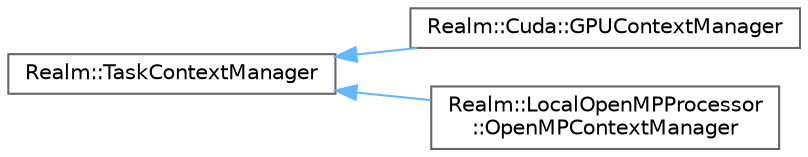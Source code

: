 digraph "Graphical Class Hierarchy"
{
 // LATEX_PDF_SIZE
  bgcolor="transparent";
  edge [fontname=Helvetica,fontsize=10,labelfontname=Helvetica,labelfontsize=10];
  node [fontname=Helvetica,fontsize=10,shape=box,height=0.2,width=0.4];
  rankdir="LR";
  Node0 [id="Node000000",label="Realm::TaskContextManager",height=0.2,width=0.4,color="grey40", fillcolor="white", style="filled",URL="$classRealm_1_1TaskContextManager.html",tooltip=" "];
  Node0 -> Node1 [id="edge327_Node000000_Node000001",dir="back",color="steelblue1",style="solid",tooltip=" "];
  Node1 [id="Node000001",label="Realm::Cuda::GPUContextManager",height=0.2,width=0.4,color="grey40", fillcolor="white", style="filled",URL="$classRealm_1_1Cuda_1_1GPUContextManager.html",tooltip=" "];
  Node0 -> Node2 [id="edge328_Node000000_Node000002",dir="back",color="steelblue1",style="solid",tooltip=" "];
  Node2 [id="Node000002",label="Realm::LocalOpenMPProcessor\l::OpenMPContextManager",height=0.2,width=0.4,color="grey40", fillcolor="white", style="filled",URL="$classRealm_1_1LocalOpenMPProcessor_1_1OpenMPContextManager.html",tooltip=" "];
}
